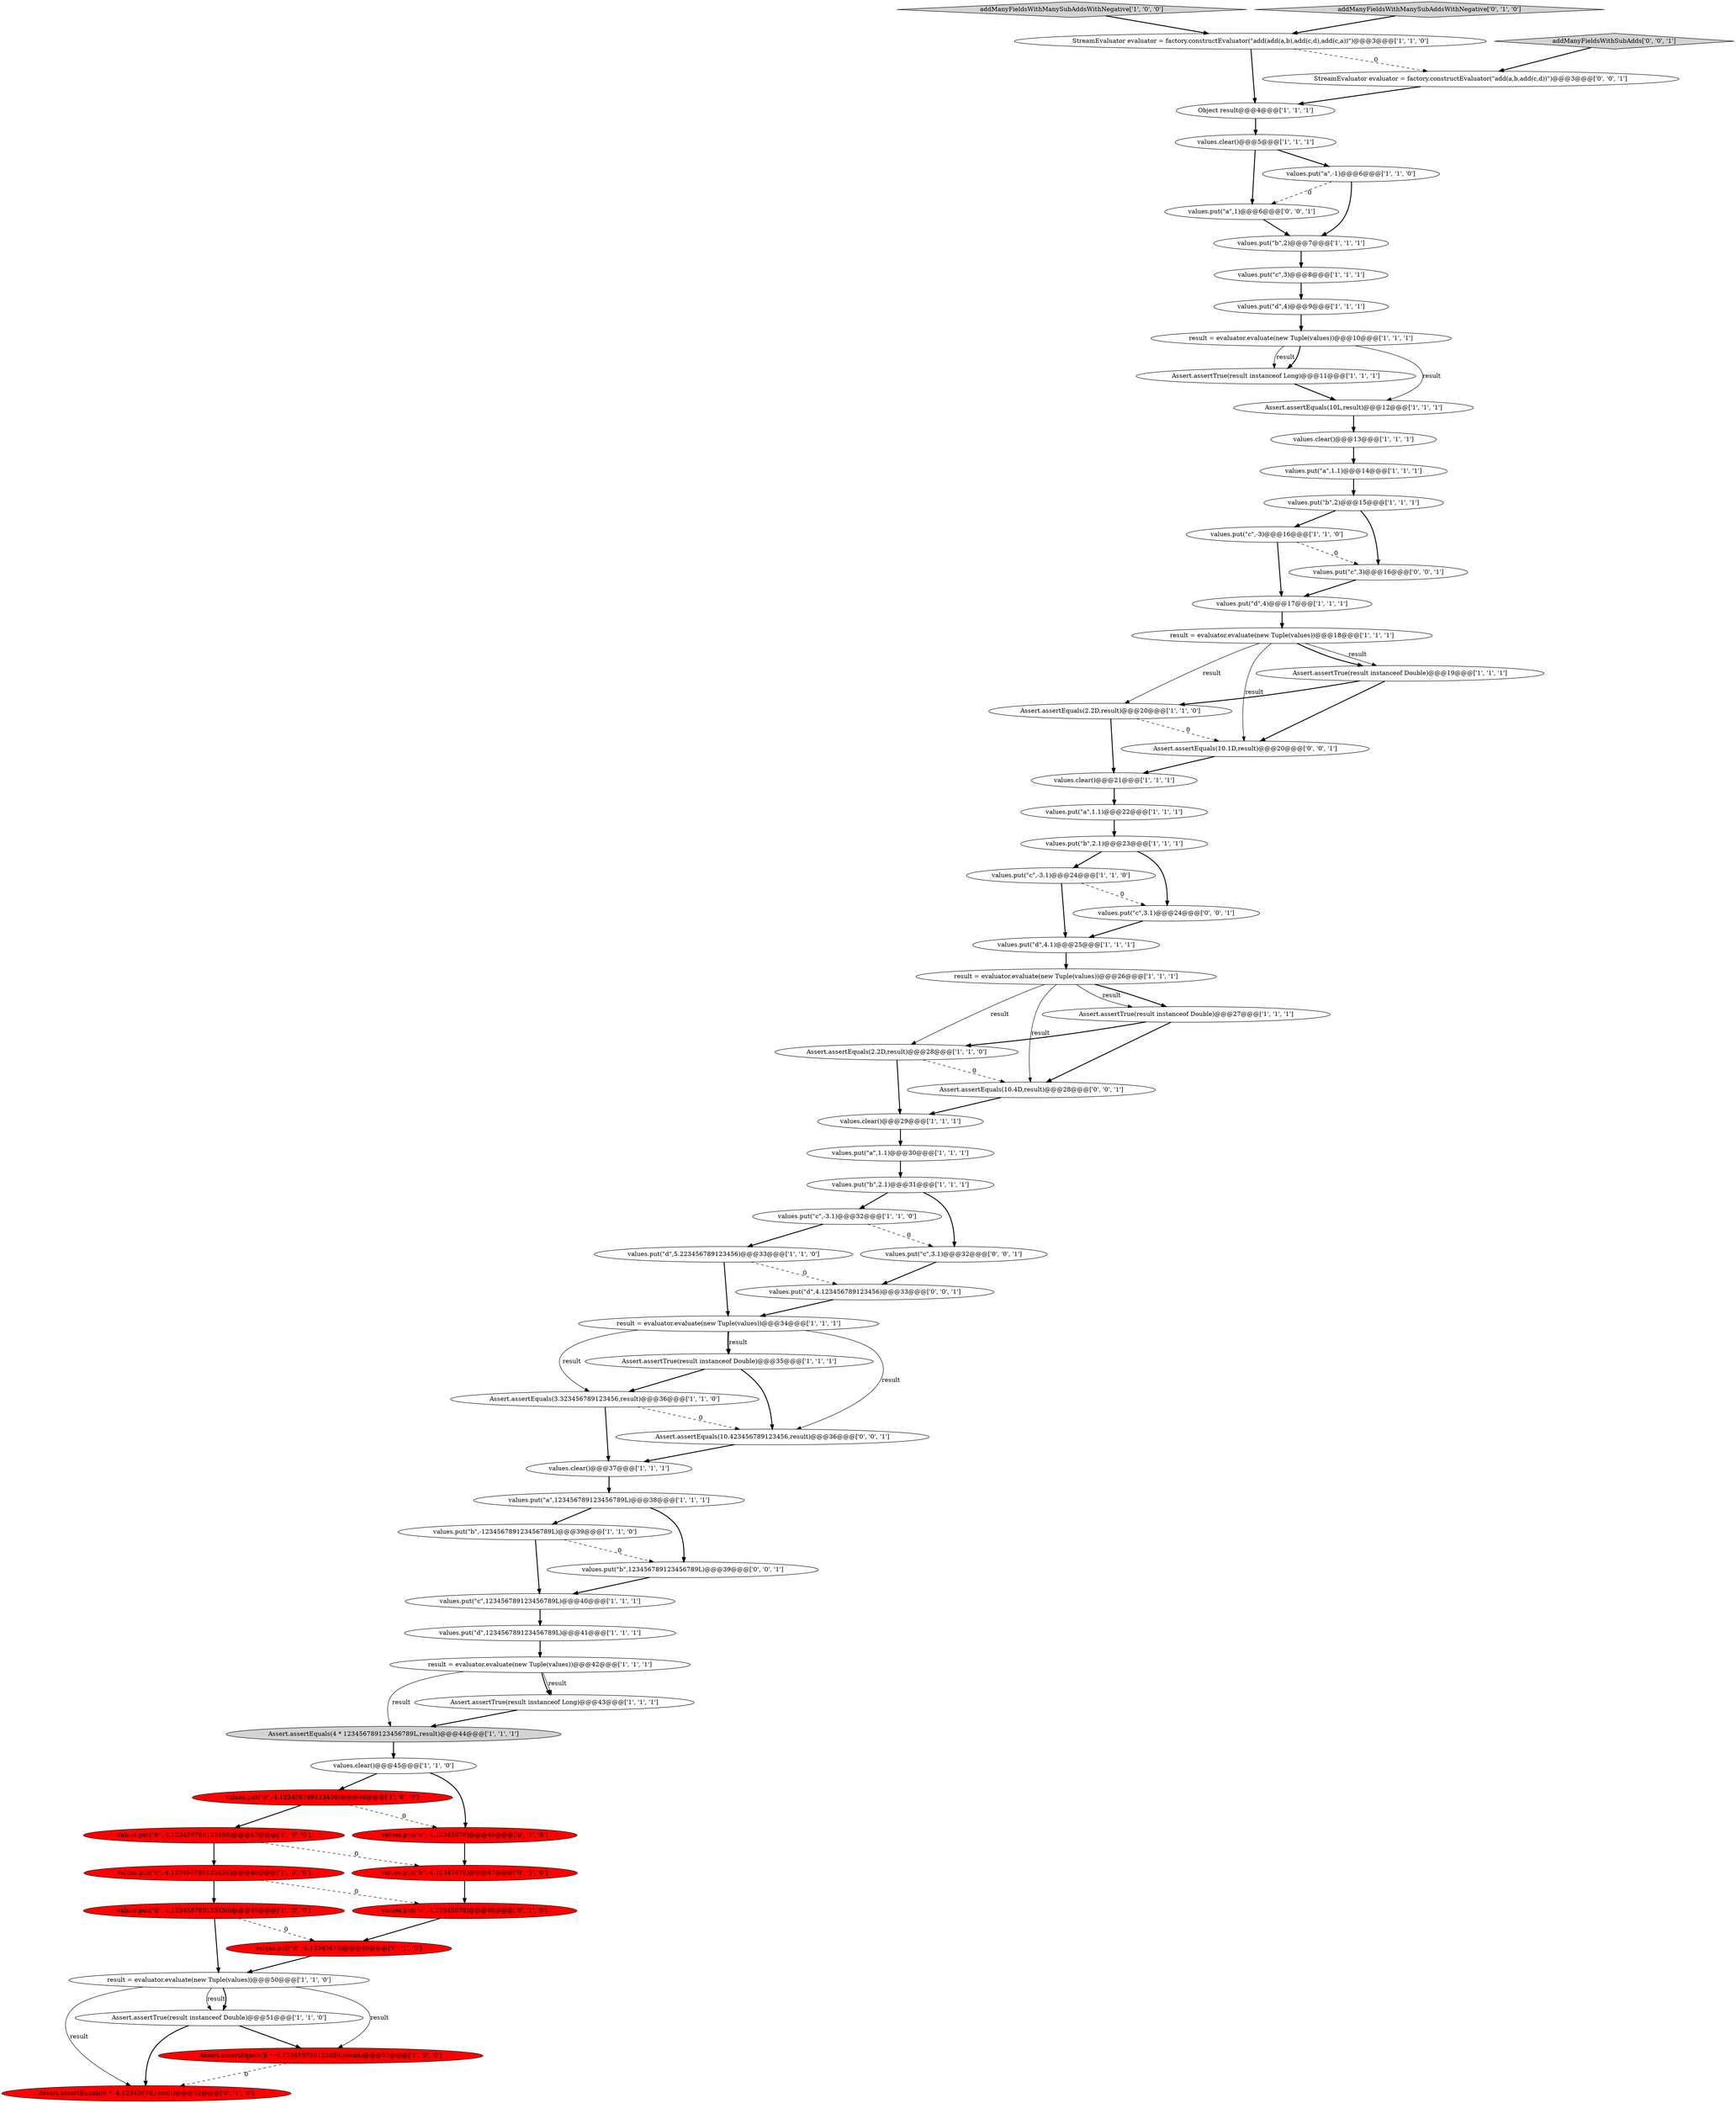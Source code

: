 digraph {
17 [style = filled, label = "values.put(\"b\",2.1)@@@23@@@['1', '1', '1']", fillcolor = white, shape = ellipse image = "AAA0AAABBB1BBB"];
32 [style = filled, label = "values.clear()@@@45@@@['1', '1', '0']", fillcolor = white, shape = ellipse image = "AAA0AAABBB1BBB"];
28 [style = filled, label = "values.clear()@@@29@@@['1', '1', '1']", fillcolor = white, shape = ellipse image = "AAA0AAABBB1BBB"];
21 [style = filled, label = "Assert.assertEquals(2.2D,result)@@@20@@@['1', '1', '0']", fillcolor = white, shape = ellipse image = "AAA0AAABBB1BBB"];
16 [style = filled, label = "Assert.assertEquals(2.2D,result)@@@28@@@['1', '1', '0']", fillcolor = white, shape = ellipse image = "AAA0AAABBB1BBB"];
35 [style = filled, label = "Assert.assertTrue(result instanceof Long)@@@11@@@['1', '1', '1']", fillcolor = white, shape = ellipse image = "AAA0AAABBB1BBB"];
39 [style = filled, label = "values.put(\"c\",-4.123456789123456)@@@48@@@['1', '0', '0']", fillcolor = red, shape = ellipse image = "AAA1AAABBB1BBB"];
55 [style = filled, label = "values.put(\"d\",-4.12345678)@@@49@@@['0', '1', '0']", fillcolor = red, shape = ellipse image = "AAA1AAABBB2BBB"];
42 [style = filled, label = "values.put(\"a\",1.1)@@@14@@@['1', '1', '1']", fillcolor = white, shape = ellipse image = "AAA0AAABBB1BBB"];
54 [style = filled, label = "values.put(\"c\",-4.12345678)@@@48@@@['0', '1', '0']", fillcolor = red, shape = ellipse image = "AAA1AAABBB2BBB"];
2 [style = filled, label = "values.clear()@@@37@@@['1', '1', '1']", fillcolor = white, shape = ellipse image = "AAA0AAABBB1BBB"];
0 [style = filled, label = "Assert.assertEquals(3.323456789123456,result)@@@36@@@['1', '1', '0']", fillcolor = white, shape = ellipse image = "AAA0AAABBB1BBB"];
11 [style = filled, label = "values.put(\"d\",4.1)@@@25@@@['1', '1', '1']", fillcolor = white, shape = ellipse image = "AAA0AAABBB1BBB"];
29 [style = filled, label = "values.put(\"c\",-3.1)@@@24@@@['1', '1', '0']", fillcolor = white, shape = ellipse image = "AAA0AAABBB1BBB"];
48 [style = filled, label = "Assert.assertTrue(result instanceof Double)@@@35@@@['1', '1', '1']", fillcolor = white, shape = ellipse image = "AAA0AAABBB1BBB"];
58 [style = filled, label = "Assert.assertEquals(10.4D,result)@@@28@@@['0', '0', '1']", fillcolor = white, shape = ellipse image = "AAA0AAABBB3BBB"];
1 [style = filled, label = "values.put(\"a\",1.1)@@@30@@@['1', '1', '1']", fillcolor = white, shape = ellipse image = "AAA0AAABBB1BBB"];
50 [style = filled, label = "values.put(\"b\",2.1)@@@31@@@['1', '1', '1']", fillcolor = white, shape = ellipse image = "AAA0AAABBB1BBB"];
56 [style = filled, label = "values.put(\"b\",-4.12345678)@@@47@@@['0', '1', '0']", fillcolor = red, shape = ellipse image = "AAA1AAABBB2BBB"];
60 [style = filled, label = "values.put(\"b\",123456789123456789L)@@@39@@@['0', '0', '1']", fillcolor = white, shape = ellipse image = "AAA0AAABBB3BBB"];
6 [style = filled, label = "values.put(\"b\",-123456789123456789L)@@@39@@@['1', '1', '0']", fillcolor = white, shape = ellipse image = "AAA0AAABBB1BBB"];
14 [style = filled, label = "Assert.assertEquals(10L,result)@@@12@@@['1', '1', '1']", fillcolor = white, shape = ellipse image = "AAA0AAABBB1BBB"];
34 [style = filled, label = "result = evaluator.evaluate(new Tuple(values))@@@42@@@['1', '1', '1']", fillcolor = white, shape = ellipse image = "AAA0AAABBB1BBB"];
19 [style = filled, label = "result = evaluator.evaluate(new Tuple(values))@@@10@@@['1', '1', '1']", fillcolor = white, shape = ellipse image = "AAA0AAABBB1BBB"];
13 [style = filled, label = "Assert.assertEquals(4 * 123456789123456789L,result)@@@44@@@['1', '1', '1']", fillcolor = lightgray, shape = ellipse image = "AAA0AAABBB1BBB"];
20 [style = filled, label = "values.put(\"b\",2)@@@15@@@['1', '1', '1']", fillcolor = white, shape = ellipse image = "AAA0AAABBB1BBB"];
23 [style = filled, label = "values.put(\"a\",1.1)@@@22@@@['1', '1', '1']", fillcolor = white, shape = ellipse image = "AAA0AAABBB1BBB"];
25 [style = filled, label = "Assert.assertTrue(result instanceof Long)@@@43@@@['1', '1', '1']", fillcolor = white, shape = ellipse image = "AAA0AAABBB1BBB"];
30 [style = filled, label = "values.put(\"c\",123456789123456789L)@@@40@@@['1', '1', '1']", fillcolor = white, shape = ellipse image = "AAA0AAABBB1BBB"];
24 [style = filled, label = "values.put(\"a\",-4.123456789123456)@@@46@@@['1', '0', '0']", fillcolor = red, shape = ellipse image = "AAA1AAABBB1BBB"];
8 [style = filled, label = "values.put(\"b\",-4.123456789123456)@@@47@@@['1', '0', '0']", fillcolor = red, shape = ellipse image = "AAA1AAABBB1BBB"];
37 [style = filled, label = "StreamEvaluator evaluator = factory.constructEvaluator(\"add(add(a,b),add(c,d),add(c,a))\")@@@3@@@['1', '1', '0']", fillcolor = white, shape = ellipse image = "AAA0AAABBB1BBB"];
40 [style = filled, label = "result = evaluator.evaluate(new Tuple(values))@@@50@@@['1', '1', '0']", fillcolor = white, shape = ellipse image = "AAA0AAABBB1BBB"];
45 [style = filled, label = "values.put(\"c\",3)@@@8@@@['1', '1', '1']", fillcolor = white, shape = ellipse image = "AAA0AAABBB1BBB"];
47 [style = filled, label = "values.clear()@@@13@@@['1', '1', '1']", fillcolor = white, shape = ellipse image = "AAA0AAABBB1BBB"];
49 [style = filled, label = "values.put(\"d\",4)@@@17@@@['1', '1', '1']", fillcolor = white, shape = ellipse image = "AAA0AAABBB1BBB"];
10 [style = filled, label = "values.put(\"c\",-3.1)@@@32@@@['1', '1', '0']", fillcolor = white, shape = ellipse image = "AAA0AAABBB1BBB"];
7 [style = filled, label = "values.put(\"b\",2)@@@7@@@['1', '1', '1']", fillcolor = white, shape = ellipse image = "AAA0AAABBB1BBB"];
12 [style = filled, label = "Assert.assertTrue(result instanceof Double)@@@51@@@['1', '1', '0']", fillcolor = white, shape = ellipse image = "AAA0AAABBB1BBB"];
41 [style = filled, label = "values.put(\"d\",-4.123456789123456)@@@49@@@['1', '0', '0']", fillcolor = red, shape = ellipse image = "AAA1AAABBB1BBB"];
63 [style = filled, label = "StreamEvaluator evaluator = factory.constructEvaluator(\"add(a,b,add(c,d))\")@@@3@@@['0', '0', '1']", fillcolor = white, shape = ellipse image = "AAA0AAABBB3BBB"];
44 [style = filled, label = "Object result@@@4@@@['1', '1', '1']", fillcolor = white, shape = ellipse image = "AAA0AAABBB1BBB"];
61 [style = filled, label = "Assert.assertEquals(10.423456789123456,result)@@@36@@@['0', '0', '1']", fillcolor = white, shape = ellipse image = "AAA0AAABBB3BBB"];
18 [style = filled, label = "Assert.assertEquals(6 * -4.123456789123456,result)@@@52@@@['1', '0', '0']", fillcolor = red, shape = ellipse image = "AAA1AAABBB1BBB"];
3 [style = filled, label = "addManyFieldsWithManySubAddsWithNegative['1', '0', '0']", fillcolor = lightgray, shape = diamond image = "AAA0AAABBB1BBB"];
33 [style = filled, label = "values.put(\"d\",123456789123456789L)@@@41@@@['1', '1', '1']", fillcolor = white, shape = ellipse image = "AAA0AAABBB1BBB"];
52 [style = filled, label = "values.put(\"a\",-4.12345678)@@@46@@@['0', '1', '0']", fillcolor = red, shape = ellipse image = "AAA1AAABBB2BBB"];
5 [style = filled, label = "values.put(\"a\",123456789123456789L)@@@38@@@['1', '1', '1']", fillcolor = white, shape = ellipse image = "AAA0AAABBB1BBB"];
43 [style = filled, label = "values.put(\"d\",5.223456789123456)@@@33@@@['1', '1', '0']", fillcolor = white, shape = ellipse image = "AAA0AAABBB1BBB"];
27 [style = filled, label = "result = evaluator.evaluate(new Tuple(values))@@@26@@@['1', '1', '1']", fillcolor = white, shape = ellipse image = "AAA0AAABBB1BBB"];
66 [style = filled, label = "values.put(\"c\",3.1)@@@32@@@['0', '0', '1']", fillcolor = white, shape = ellipse image = "AAA0AAABBB3BBB"];
67 [style = filled, label = "values.put(\"a\",1)@@@6@@@['0', '0', '1']", fillcolor = white, shape = ellipse image = "AAA0AAABBB3BBB"];
4 [style = filled, label = "values.clear()@@@5@@@['1', '1', '1']", fillcolor = white, shape = ellipse image = "AAA0AAABBB1BBB"];
53 [style = filled, label = "Assert.assertEquals(6 * -4.12345678,result)@@@52@@@['0', '1', '0']", fillcolor = red, shape = ellipse image = "AAA1AAABBB2BBB"];
9 [style = filled, label = "result = evaluator.evaluate(new Tuple(values))@@@34@@@['1', '1', '1']", fillcolor = white, shape = ellipse image = "AAA0AAABBB1BBB"];
31 [style = filled, label = "result = evaluator.evaluate(new Tuple(values))@@@18@@@['1', '1', '1']", fillcolor = white, shape = ellipse image = "AAA0AAABBB1BBB"];
65 [style = filled, label = "addManyFieldsWithSubAdds['0', '0', '1']", fillcolor = lightgray, shape = diamond image = "AAA0AAABBB3BBB"];
22 [style = filled, label = "Assert.assertTrue(result instanceof Double)@@@27@@@['1', '1', '1']", fillcolor = white, shape = ellipse image = "AAA0AAABBB1BBB"];
51 [style = filled, label = "addManyFieldsWithManySubAddsWithNegative['0', '1', '0']", fillcolor = lightgray, shape = diamond image = "AAA0AAABBB2BBB"];
57 [style = filled, label = "values.put(\"c\",3.1)@@@24@@@['0', '0', '1']", fillcolor = white, shape = ellipse image = "AAA0AAABBB3BBB"];
62 [style = filled, label = "Assert.assertEquals(10.1D,result)@@@20@@@['0', '0', '1']", fillcolor = white, shape = ellipse image = "AAA0AAABBB3BBB"];
64 [style = filled, label = "values.put(\"d\",4.123456789123456)@@@33@@@['0', '0', '1']", fillcolor = white, shape = ellipse image = "AAA0AAABBB3BBB"];
38 [style = filled, label = "values.put(\"c\",-3)@@@16@@@['1', '1', '0']", fillcolor = white, shape = ellipse image = "AAA0AAABBB1BBB"];
46 [style = filled, label = "values.put(\"a\",-1)@@@6@@@['1', '1', '0']", fillcolor = white, shape = ellipse image = "AAA0AAABBB1BBB"];
15 [style = filled, label = "values.put(\"d\",4)@@@9@@@['1', '1', '1']", fillcolor = white, shape = ellipse image = "AAA0AAABBB1BBB"];
26 [style = filled, label = "Assert.assertTrue(result instanceof Double)@@@19@@@['1', '1', '1']", fillcolor = white, shape = ellipse image = "AAA0AAABBB1BBB"];
59 [style = filled, label = "values.put(\"c\",3)@@@16@@@['0', '0', '1']", fillcolor = white, shape = ellipse image = "AAA0AAABBB3BBB"];
36 [style = filled, label = "values.clear()@@@21@@@['1', '1', '1']", fillcolor = white, shape = ellipse image = "AAA0AAABBB1BBB"];
58->28 [style = bold, label=""];
54->55 [style = bold, label=""];
40->53 [style = solid, label="result"];
12->53 [style = bold, label=""];
59->49 [style = bold, label=""];
27->58 [style = solid, label="result"];
32->52 [style = bold, label=""];
34->13 [style = solid, label="result"];
55->40 [style = bold, label=""];
48->61 [style = bold, label=""];
0->61 [style = dashed, label="0"];
31->62 [style = solid, label="result"];
56->54 [style = bold, label=""];
31->26 [style = solid, label="result"];
38->59 [style = dashed, label="0"];
21->36 [style = bold, label=""];
38->49 [style = bold, label=""];
40->18 [style = solid, label="result"];
66->64 [style = bold, label=""];
50->10 [style = bold, label=""];
46->7 [style = bold, label=""];
24->52 [style = dashed, label="0"];
12->18 [style = bold, label=""];
10->66 [style = dashed, label="0"];
23->17 [style = bold, label=""];
50->66 [style = bold, label=""];
19->35 [style = solid, label="result"];
4->67 [style = bold, label=""];
9->48 [style = solid, label="result"];
8->39 [style = bold, label=""];
4->46 [style = bold, label=""];
64->9 [style = bold, label=""];
16->58 [style = dashed, label="0"];
13->32 [style = bold, label=""];
1->50 [style = bold, label=""];
6->60 [style = dashed, label="0"];
18->53 [style = dashed, label="0"];
9->48 [style = bold, label=""];
20->38 [style = bold, label=""];
27->22 [style = bold, label=""];
5->6 [style = bold, label=""];
44->4 [style = bold, label=""];
49->31 [style = bold, label=""];
61->2 [style = bold, label=""];
39->41 [style = bold, label=""];
24->8 [style = bold, label=""];
29->11 [style = bold, label=""];
62->36 [style = bold, label=""];
67->7 [style = bold, label=""];
45->15 [style = bold, label=""];
10->43 [style = bold, label=""];
47->42 [style = bold, label=""];
30->33 [style = bold, label=""];
3->37 [style = bold, label=""];
31->21 [style = solid, label="result"];
22->16 [style = bold, label=""];
43->64 [style = dashed, label="0"];
26->62 [style = bold, label=""];
15->19 [style = bold, label=""];
35->14 [style = bold, label=""];
43->9 [style = bold, label=""];
27->22 [style = solid, label="result"];
26->21 [style = bold, label=""];
57->11 [style = bold, label=""];
40->12 [style = solid, label="result"];
40->12 [style = bold, label=""];
31->26 [style = bold, label=""];
51->37 [style = bold, label=""];
41->40 [style = bold, label=""];
22->58 [style = bold, label=""];
19->35 [style = bold, label=""];
37->44 [style = bold, label=""];
14->47 [style = bold, label=""];
27->16 [style = solid, label="result"];
46->67 [style = dashed, label="0"];
65->63 [style = bold, label=""];
2->5 [style = bold, label=""];
63->44 [style = bold, label=""];
21->62 [style = dashed, label="0"];
39->54 [style = dashed, label="0"];
29->57 [style = dashed, label="0"];
34->25 [style = bold, label=""];
41->55 [style = dashed, label="0"];
34->25 [style = solid, label="result"];
25->13 [style = bold, label=""];
5->60 [style = bold, label=""];
0->2 [style = bold, label=""];
42->20 [style = bold, label=""];
52->56 [style = bold, label=""];
28->1 [style = bold, label=""];
9->61 [style = solid, label="result"];
37->63 [style = dashed, label="0"];
48->0 [style = bold, label=""];
17->57 [style = bold, label=""];
7->45 [style = bold, label=""];
19->14 [style = solid, label="result"];
8->56 [style = dashed, label="0"];
36->23 [style = bold, label=""];
16->28 [style = bold, label=""];
20->59 [style = bold, label=""];
60->30 [style = bold, label=""];
9->0 [style = solid, label="result"];
17->29 [style = bold, label=""];
32->24 [style = bold, label=""];
33->34 [style = bold, label=""];
11->27 [style = bold, label=""];
6->30 [style = bold, label=""];
}
